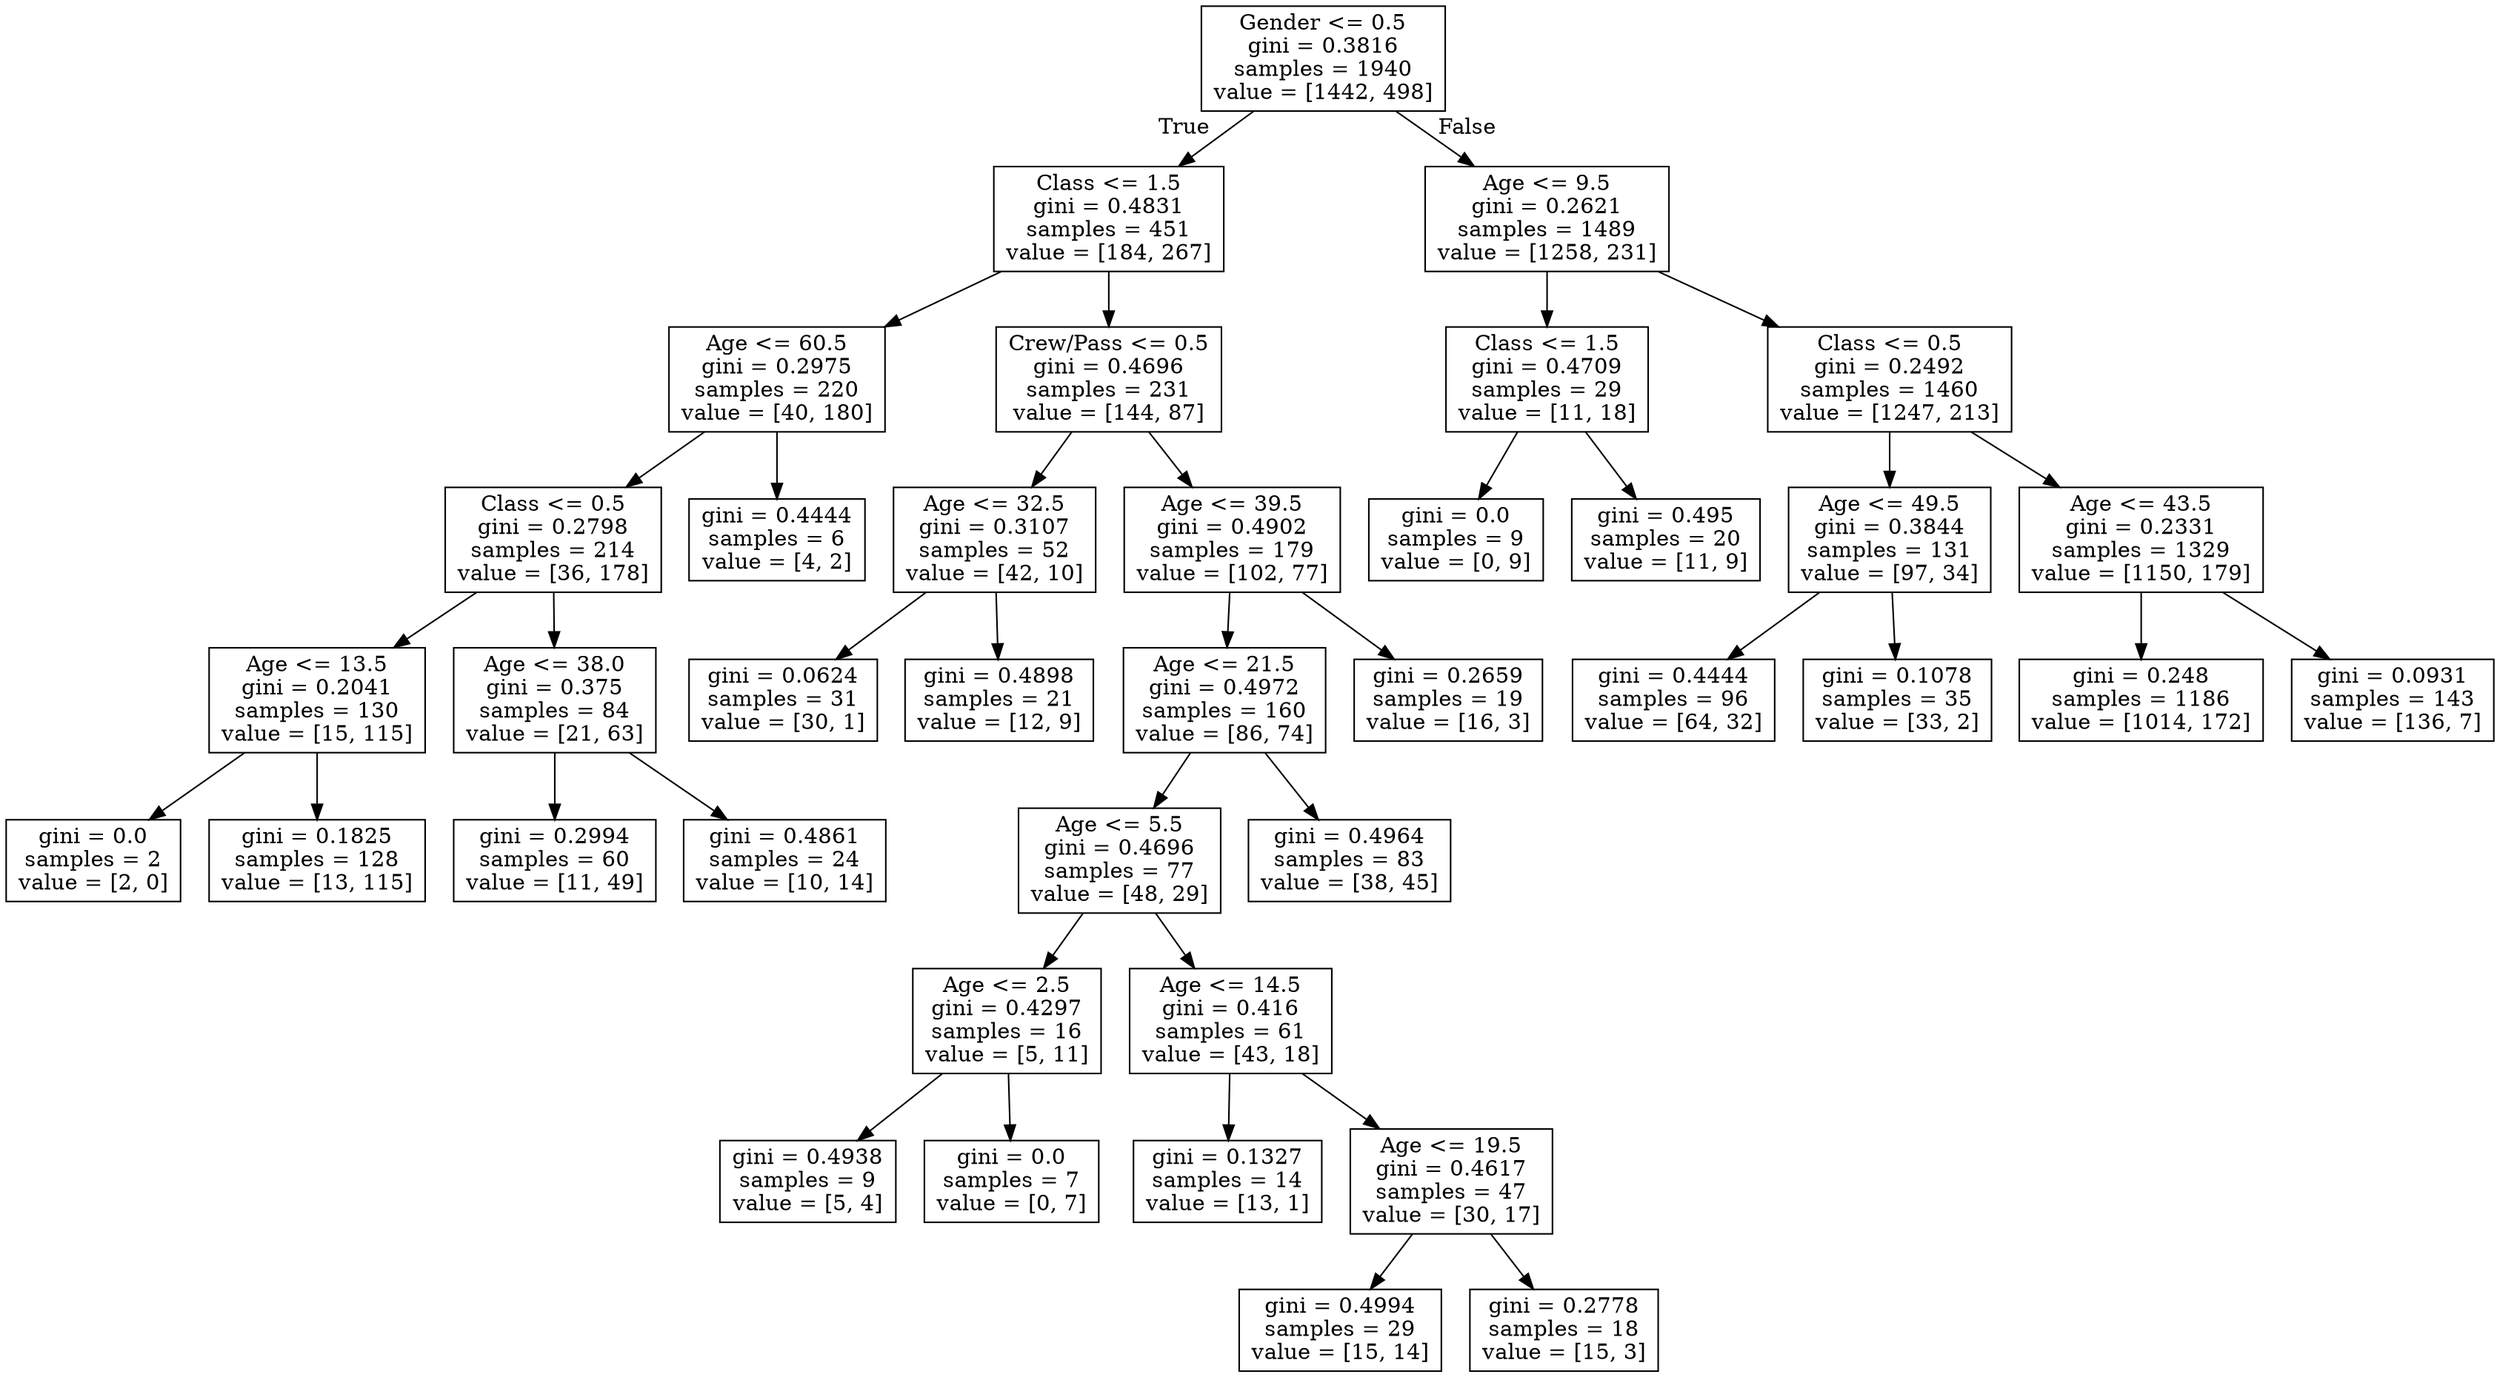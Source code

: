 digraph Tree {
node [shape=box] ;
0 [label="Gender <= 0.5\ngini = 0.3816\nsamples = 1940\nvalue = [1442, 498]"] ;
1 [label="Class <= 1.5\ngini = 0.4831\nsamples = 451\nvalue = [184, 267]"] ;
0 -> 1 [labeldistance=2.5, labelangle=45, headlabel="True"] ;
3 [label="Age <= 60.5\ngini = 0.2975\nsamples = 220\nvalue = [40, 180]"] ;
1 -> 3 ;
19 [label="Class <= 0.5\ngini = 0.2798\nsamples = 214\nvalue = [36, 178]"] ;
3 -> 19 ;
29 [label="Age <= 13.5\ngini = 0.2041\nsamples = 130\nvalue = [15, 115]"] ;
19 -> 29 ;
31 [label="gini = 0.0\nsamples = 2\nvalue = [2, 0]"] ;
29 -> 31 ;
32 [label="gini = 0.1825\nsamples = 128\nvalue = [13, 115]"] ;
29 -> 32 ;
30 [label="Age <= 38.0\ngini = 0.375\nsamples = 84\nvalue = [21, 63]"] ;
19 -> 30 ;
33 [label="gini = 0.2994\nsamples = 60\nvalue = [11, 49]"] ;
30 -> 33 ;
34 [label="gini = 0.4861\nsamples = 24\nvalue = [10, 14]"] ;
30 -> 34 ;
20 [label="gini = 0.4444\nsamples = 6\nvalue = [4, 2]"] ;
3 -> 20 ;
4 [label="Crew/Pass <= 0.5\ngini = 0.4696\nsamples = 231\nvalue = [144, 87]"] ;
1 -> 4 ;
7 [label="Age <= 32.5\ngini = 0.3107\nsamples = 52\nvalue = [42, 10]"] ;
4 -> 7 ;
9 [label="gini = 0.0624\nsamples = 31\nvalue = [30, 1]"] ;
7 -> 9 ;
10 [label="gini = 0.4898\nsamples = 21\nvalue = [12, 9]"] ;
7 -> 10 ;
8 [label="Age <= 39.5\ngini = 0.4902\nsamples = 179\nvalue = [102, 77]"] ;
4 -> 8 ;
17 [label="Age <= 21.5\ngini = 0.4972\nsamples = 160\nvalue = [86, 74]"] ;
8 -> 17 ;
23 [label="Age <= 5.5\ngini = 0.4696\nsamples = 77\nvalue = [48, 29]"] ;
17 -> 23 ;
25 [label="Age <= 2.5\ngini = 0.4297\nsamples = 16\nvalue = [5, 11]"] ;
23 -> 25 ;
27 [label="gini = 0.4938\nsamples = 9\nvalue = [5, 4]"] ;
25 -> 27 ;
28 [label="gini = 0.0\nsamples = 7\nvalue = [0, 7]"] ;
25 -> 28 ;
26 [label="Age <= 14.5\ngini = 0.416\nsamples = 61\nvalue = [43, 18]"] ;
23 -> 26 ;
35 [label="gini = 0.1327\nsamples = 14\nvalue = [13, 1]"] ;
26 -> 35 ;
36 [label="Age <= 19.5\ngini = 0.4617\nsamples = 47\nvalue = [30, 17]"] ;
26 -> 36 ;
37 [label="gini = 0.4994\nsamples = 29\nvalue = [15, 14]"] ;
36 -> 37 ;
38 [label="gini = 0.2778\nsamples = 18\nvalue = [15, 3]"] ;
36 -> 38 ;
24 [label="gini = 0.4964\nsamples = 83\nvalue = [38, 45]"] ;
17 -> 24 ;
18 [label="gini = 0.2659\nsamples = 19\nvalue = [16, 3]"] ;
8 -> 18 ;
2 [label="Age <= 9.5\ngini = 0.2621\nsamples = 1489\nvalue = [1258, 231]"] ;
0 -> 2 [labeldistance=2.5, labelangle=-45, headlabel="False"] ;
5 [label="Class <= 1.5\ngini = 0.4709\nsamples = 29\nvalue = [11, 18]"] ;
2 -> 5 ;
11 [label="gini = 0.0\nsamples = 9\nvalue = [0, 9]"] ;
5 -> 11 ;
12 [label="gini = 0.495\nsamples = 20\nvalue = [11, 9]"] ;
5 -> 12 ;
6 [label="Class <= 0.5\ngini = 0.2492\nsamples = 1460\nvalue = [1247, 213]"] ;
2 -> 6 ;
13 [label="Age <= 49.5\ngini = 0.3844\nsamples = 131\nvalue = [97, 34]"] ;
6 -> 13 ;
15 [label="gini = 0.4444\nsamples = 96\nvalue = [64, 32]"] ;
13 -> 15 ;
16 [label="gini = 0.1078\nsamples = 35\nvalue = [33, 2]"] ;
13 -> 16 ;
14 [label="Age <= 43.5\ngini = 0.2331\nsamples = 1329\nvalue = [1150, 179]"] ;
6 -> 14 ;
21 [label="gini = 0.248\nsamples = 1186\nvalue = [1014, 172]"] ;
14 -> 21 ;
22 [label="gini = 0.0931\nsamples = 143\nvalue = [136, 7]"] ;
14 -> 22 ;
}